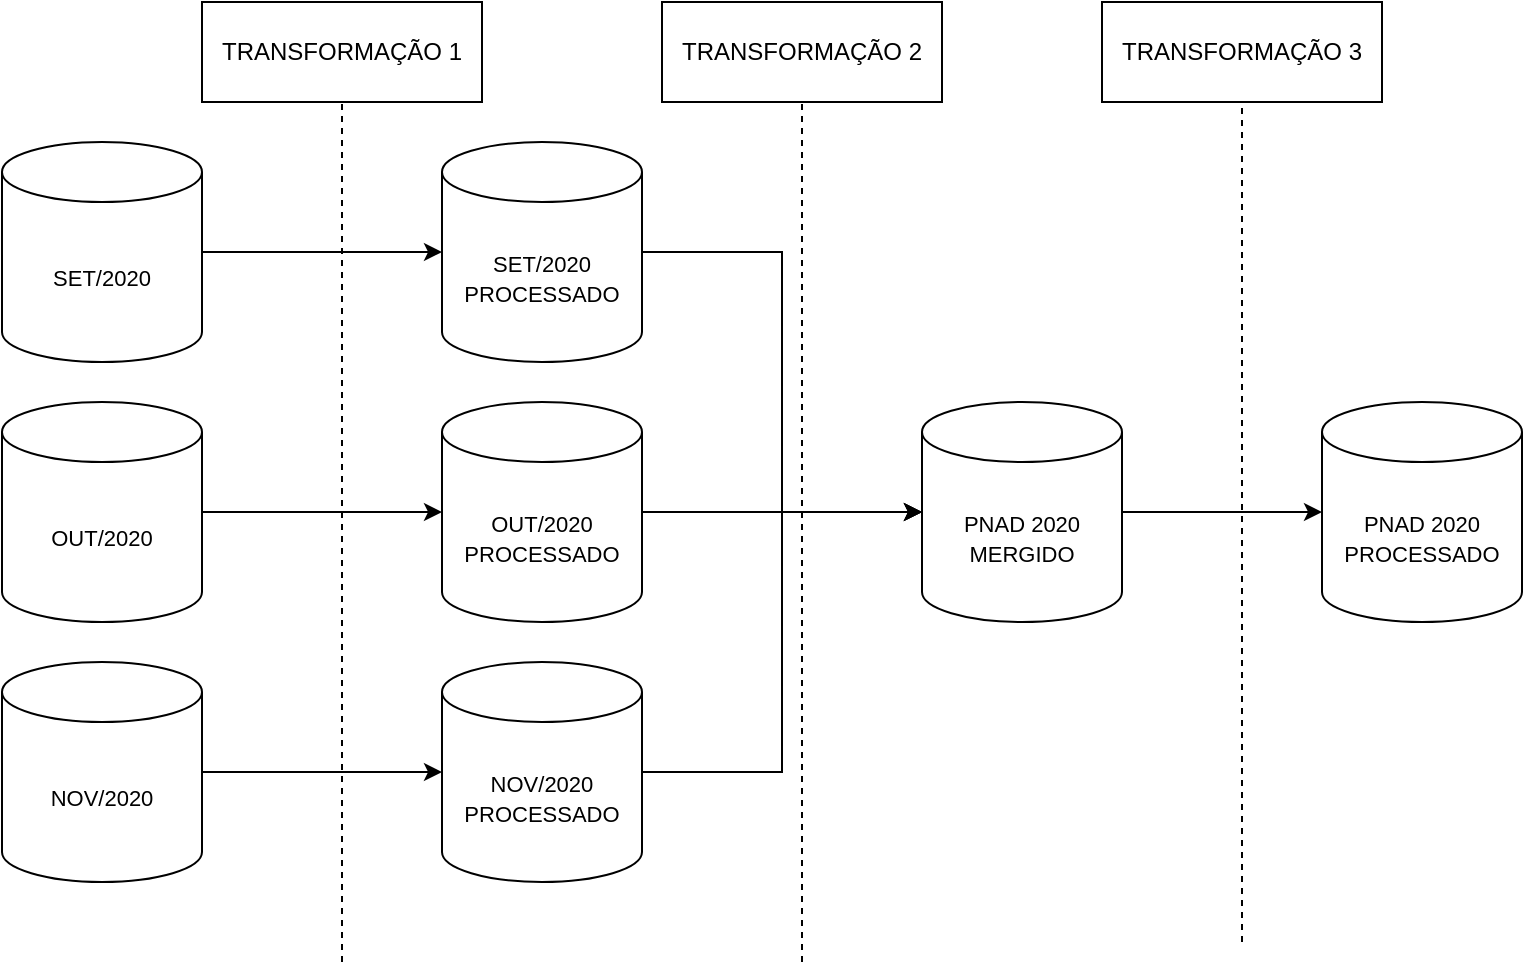<mxfile version="23.1.6" type="device">
  <diagram name="Página-1" id="FZY49HmUOpca9JO8WxWx">
    <mxGraphModel dx="1434" dy="738" grid="1" gridSize="10" guides="1" tooltips="1" connect="1" arrows="1" fold="1" page="1" pageScale="1" pageWidth="827" pageHeight="1169" math="0" shadow="0">
      <root>
        <mxCell id="0" />
        <mxCell id="1" parent="0" />
        <mxCell id="msn0Yht8YwVN2DjS1mpX-11" value="&lt;font style=&quot;font-size: 11px;&quot;&gt;SET/2020&lt;br&gt;PROCESSADO&lt;/font&gt;" style="shape=cylinder3;whiteSpace=wrap;html=1;boundedLbl=1;backgroundOutline=1;size=15;" vertex="1" parent="1">
          <mxGeometry x="320" y="270" width="100" height="110" as="geometry" />
        </mxCell>
        <mxCell id="msn0Yht8YwVN2DjS1mpX-24" style="edgeStyle=orthogonalEdgeStyle;rounded=0;orthogonalLoop=1;jettySize=auto;html=1;exitX=1;exitY=0.5;exitDx=0;exitDy=0;exitPerimeter=0;" edge="1" parent="1" source="msn0Yht8YwVN2DjS1mpX-13">
          <mxGeometry relative="1" as="geometry">
            <mxPoint x="560" y="455" as="targetPoint" />
          </mxGeometry>
        </mxCell>
        <mxCell id="msn0Yht8YwVN2DjS1mpX-13" value="&lt;font style=&quot;font-size: 11px;&quot;&gt;OUT/2020&lt;br&gt;PROCESSADO&lt;/font&gt;" style="shape=cylinder3;whiteSpace=wrap;html=1;boundedLbl=1;backgroundOutline=1;size=15;" vertex="1" parent="1">
          <mxGeometry x="320" y="400" width="100" height="110" as="geometry" />
        </mxCell>
        <mxCell id="msn0Yht8YwVN2DjS1mpX-14" value="&lt;font style=&quot;font-size: 11px;&quot;&gt;NOV/2020&lt;br&gt;PROCESSADO&lt;/font&gt;" style="shape=cylinder3;whiteSpace=wrap;html=1;boundedLbl=1;backgroundOutline=1;size=15;" vertex="1" parent="1">
          <mxGeometry x="320" y="530" width="100" height="110" as="geometry" />
        </mxCell>
        <mxCell id="msn0Yht8YwVN2DjS1mpX-15" value="&lt;font style=&quot;&quot;&gt;&lt;font style=&quot;font-size: 11px;&quot;&gt;SET/2020&lt;/font&gt;&lt;br&gt;&lt;/font&gt;" style="shape=cylinder3;whiteSpace=wrap;html=1;boundedLbl=1;backgroundOutline=1;size=15;" vertex="1" parent="1">
          <mxGeometry x="100" y="270" width="100" height="110" as="geometry" />
        </mxCell>
        <mxCell id="msn0Yht8YwVN2DjS1mpX-16" value="&lt;font style=&quot;&quot;&gt;&lt;font style=&quot;font-size: 11px;&quot;&gt;OUT/2020&lt;/font&gt;&lt;br&gt;&lt;/font&gt;" style="shape=cylinder3;whiteSpace=wrap;html=1;boundedLbl=1;backgroundOutline=1;size=15;" vertex="1" parent="1">
          <mxGeometry x="100" y="400" width="100" height="110" as="geometry" />
        </mxCell>
        <mxCell id="msn0Yht8YwVN2DjS1mpX-17" value="&lt;font style=&quot;&quot;&gt;&lt;font style=&quot;font-size: 11px;&quot;&gt;NOV/2020&lt;/font&gt;&lt;br&gt;&lt;/font&gt;" style="shape=cylinder3;whiteSpace=wrap;html=1;boundedLbl=1;backgroundOutline=1;size=15;" vertex="1" parent="1">
          <mxGeometry x="100" y="530" width="100" height="110" as="geometry" />
        </mxCell>
        <mxCell id="msn0Yht8YwVN2DjS1mpX-18" value="&lt;font style=&quot;font-size: 11px;&quot;&gt;PNAD 2020&lt;br&gt;&lt;font style=&quot;font-size: 11px;&quot;&gt;MERGIDO&lt;/font&gt;&lt;/font&gt;" style="shape=cylinder3;whiteSpace=wrap;html=1;boundedLbl=1;backgroundOutline=1;size=15;" vertex="1" parent="1">
          <mxGeometry x="560" y="400" width="100" height="110" as="geometry" />
        </mxCell>
        <mxCell id="msn0Yht8YwVN2DjS1mpX-19" value="&lt;font style=&quot;font-size: 11px;&quot;&gt;PNAD 2020&lt;br&gt;PROCESSADO&lt;/font&gt;" style="shape=cylinder3;whiteSpace=wrap;html=1;boundedLbl=1;backgroundOutline=1;size=15;" vertex="1" parent="1">
          <mxGeometry x="760" y="400" width="100" height="110" as="geometry" />
        </mxCell>
        <mxCell id="msn0Yht8YwVN2DjS1mpX-20" style="edgeStyle=orthogonalEdgeStyle;rounded=0;orthogonalLoop=1;jettySize=auto;html=1;exitX=1;exitY=0.5;exitDx=0;exitDy=0;exitPerimeter=0;entryX=0;entryY=0.5;entryDx=0;entryDy=0;entryPerimeter=0;" edge="1" parent="1" source="msn0Yht8YwVN2DjS1mpX-17" target="msn0Yht8YwVN2DjS1mpX-14">
          <mxGeometry relative="1" as="geometry" />
        </mxCell>
        <mxCell id="msn0Yht8YwVN2DjS1mpX-21" style="edgeStyle=orthogonalEdgeStyle;rounded=0;orthogonalLoop=1;jettySize=auto;html=1;exitX=1;exitY=0.5;exitDx=0;exitDy=0;exitPerimeter=0;entryX=0;entryY=0.5;entryDx=0;entryDy=0;entryPerimeter=0;" edge="1" parent="1" source="msn0Yht8YwVN2DjS1mpX-16" target="msn0Yht8YwVN2DjS1mpX-13">
          <mxGeometry relative="1" as="geometry" />
        </mxCell>
        <mxCell id="msn0Yht8YwVN2DjS1mpX-22" style="edgeStyle=orthogonalEdgeStyle;rounded=0;orthogonalLoop=1;jettySize=auto;html=1;exitX=1;exitY=0.5;exitDx=0;exitDy=0;exitPerimeter=0;entryX=0;entryY=0.5;entryDx=0;entryDy=0;entryPerimeter=0;" edge="1" parent="1" source="msn0Yht8YwVN2DjS1mpX-15" target="msn0Yht8YwVN2DjS1mpX-11">
          <mxGeometry relative="1" as="geometry" />
        </mxCell>
        <mxCell id="msn0Yht8YwVN2DjS1mpX-23" style="edgeStyle=orthogonalEdgeStyle;rounded=0;orthogonalLoop=1;jettySize=auto;html=1;exitX=1;exitY=0.5;exitDx=0;exitDy=0;exitPerimeter=0;entryX=0;entryY=0.5;entryDx=0;entryDy=0;entryPerimeter=0;" edge="1" parent="1" source="msn0Yht8YwVN2DjS1mpX-11" target="msn0Yht8YwVN2DjS1mpX-18">
          <mxGeometry relative="1" as="geometry" />
        </mxCell>
        <mxCell id="msn0Yht8YwVN2DjS1mpX-25" style="edgeStyle=orthogonalEdgeStyle;rounded=0;orthogonalLoop=1;jettySize=auto;html=1;exitX=1;exitY=0.5;exitDx=0;exitDy=0;exitPerimeter=0;entryX=0;entryY=0.5;entryDx=0;entryDy=0;entryPerimeter=0;" edge="1" parent="1" source="msn0Yht8YwVN2DjS1mpX-14" target="msn0Yht8YwVN2DjS1mpX-18">
          <mxGeometry relative="1" as="geometry" />
        </mxCell>
        <mxCell id="msn0Yht8YwVN2DjS1mpX-26" style="edgeStyle=orthogonalEdgeStyle;rounded=0;orthogonalLoop=1;jettySize=auto;html=1;exitX=1;exitY=0.5;exitDx=0;exitDy=0;exitPerimeter=0;entryX=0;entryY=0.5;entryDx=0;entryDy=0;entryPerimeter=0;" edge="1" parent="1" source="msn0Yht8YwVN2DjS1mpX-18" target="msn0Yht8YwVN2DjS1mpX-19">
          <mxGeometry relative="1" as="geometry" />
        </mxCell>
        <mxCell id="msn0Yht8YwVN2DjS1mpX-27" value="TRANSFORMAÇÃO 1" style="whiteSpace=wrap;html=1;" vertex="1" parent="1">
          <mxGeometry x="200" y="200" width="140" height="50" as="geometry" />
        </mxCell>
        <mxCell id="msn0Yht8YwVN2DjS1mpX-30" value="TRANSFORMAÇÃO 2" style="whiteSpace=wrap;html=1;" vertex="1" parent="1">
          <mxGeometry x="430" y="200" width="140" height="50" as="geometry" />
        </mxCell>
        <mxCell id="msn0Yht8YwVN2DjS1mpX-31" value="TRANSFORMAÇÃO 3" style="whiteSpace=wrap;html=1;" vertex="1" parent="1">
          <mxGeometry x="650" y="200" width="140" height="50" as="geometry" />
        </mxCell>
        <mxCell id="msn0Yht8YwVN2DjS1mpX-32" value="" style="endArrow=none;dashed=1;html=1;rounded=0;entryX=0.5;entryY=1;entryDx=0;entryDy=0;" edge="1" parent="1" target="msn0Yht8YwVN2DjS1mpX-27">
          <mxGeometry width="50" height="50" relative="1" as="geometry">
            <mxPoint x="270" y="680" as="sourcePoint" />
            <mxPoint x="440" y="460" as="targetPoint" />
          </mxGeometry>
        </mxCell>
        <mxCell id="msn0Yht8YwVN2DjS1mpX-33" value="" style="endArrow=none;dashed=1;html=1;rounded=0;entryX=0.5;entryY=1;entryDx=0;entryDy=0;" edge="1" parent="1" target="msn0Yht8YwVN2DjS1mpX-30">
          <mxGeometry width="50" height="50" relative="1" as="geometry">
            <mxPoint x="500" y="680" as="sourcePoint" />
            <mxPoint x="280" y="260" as="targetPoint" />
          </mxGeometry>
        </mxCell>
        <mxCell id="msn0Yht8YwVN2DjS1mpX-36" value="" style="endArrow=none;dashed=1;html=1;rounded=0;entryX=0.5;entryY=1;entryDx=0;entryDy=0;" edge="1" parent="1" target="msn0Yht8YwVN2DjS1mpX-31">
          <mxGeometry width="50" height="50" relative="1" as="geometry">
            <mxPoint x="720" y="670" as="sourcePoint" />
            <mxPoint x="510" y="260" as="targetPoint" />
          </mxGeometry>
        </mxCell>
      </root>
    </mxGraphModel>
  </diagram>
</mxfile>
